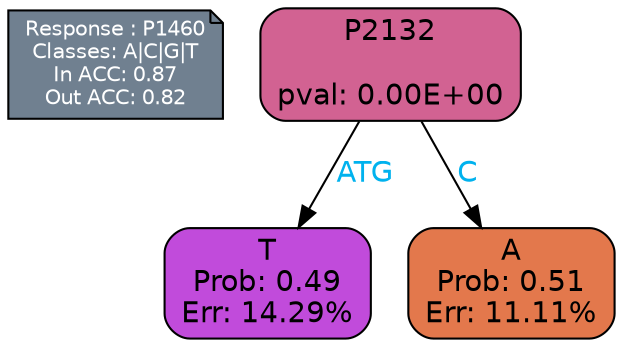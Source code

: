 digraph Tree {
node [shape=box, style="filled, rounded", color="black", fontname=helvetica] ;
graph [ranksep=equally, splines=polylines, bgcolor=transparent, dpi=600] ;
edge [fontname=helvetica] ;
LEGEND [label="Response : P1460
Classes: A|C|G|T
In ACC: 0.87
Out ACC: 0.82
",shape=note,align=left,style=filled,fillcolor="slategray",fontcolor="white",fontsize=10];1 [label="P2132

pval: 0.00E+00", fillcolor="#d26292"] ;
2 [label="T
Prob: 0.49
Err: 14.29%", fillcolor="#c14bdb"] ;
3 [label="A
Prob: 0.51
Err: 11.11%", fillcolor="#e3784c"] ;
1 -> 2 [label="ATG",fontcolor=deepskyblue2] ;
1 -> 3 [label="C",fontcolor=deepskyblue2] ;
{rank = same; 2;3;}{rank = same; LEGEND;1;}}